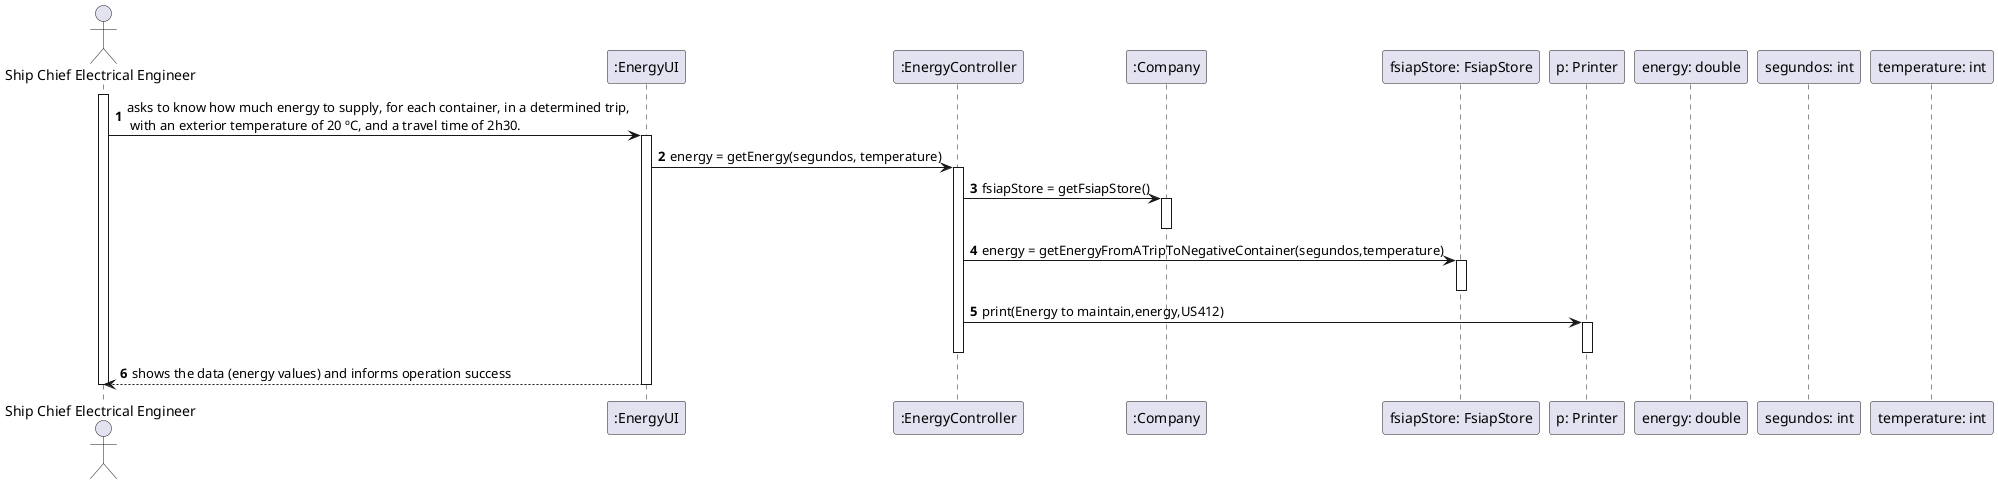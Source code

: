 @startuml
'https://plantuml.com/sequence-diagram

autonumber

actor "Ship Chief Electrical Engineer" as SC
participant ":EnergyUI" as EUI
participant ":EnergyController" as EC
participant ":Company" as COMP
participant "fsiapStore: FsiapStore" as FS
participant "p: Printer" as P
participant "energy: double"
participant "segundos: int"
participant "temperature: int"

activate SC
SC -> EUI: asks to know how much energy to supply, for each container, in a determined trip,\n with an exterior temperature of 20 ºC, and a travel time of 2h30.
activate EUI
EUI -> EC : energy = getEnergy(segundos, temperature)
activate EC
EC -> COMP : fsiapStore = getFsiapStore()
activate COMP
deactivate COMP
EC -> FS : energy = getEnergyFromATripToNegativeContainer(segundos,temperature)
activate FS
deactivate FS
EC -> P : print(Energy to maintain,energy,US412)
activate P
deactivate P
deactivate EC
EUI --> SC : shows the data (energy values) and informs operation success
deactivate EUI
deactivate SC
@enduml
